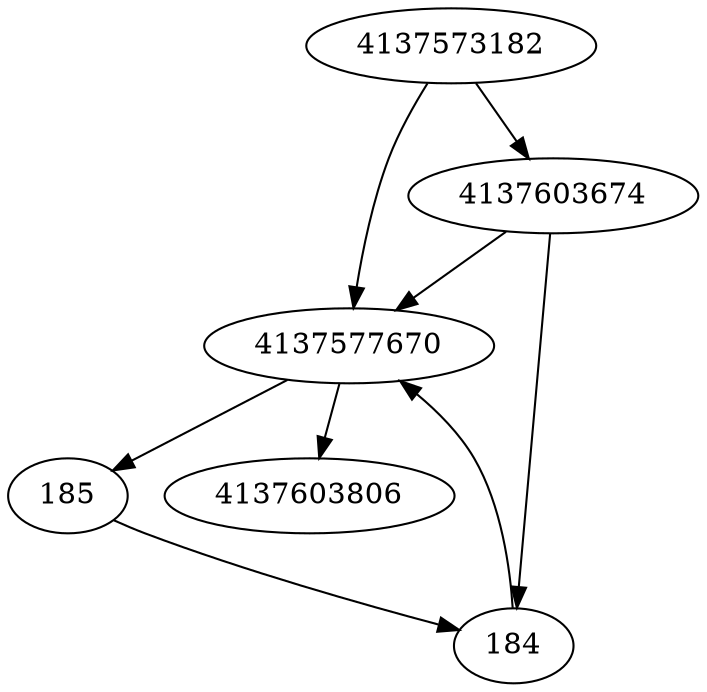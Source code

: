 strict digraph  {
4137577670;
4137573182;
184;
185;
4137603674;
4137603806;
4137577670 -> 185;
4137577670 -> 4137603806;
4137573182 -> 4137577670;
4137573182 -> 4137603674;
184 -> 4137577670;
185 -> 184;
4137603674 -> 4137577670;
4137603674 -> 184;
}

